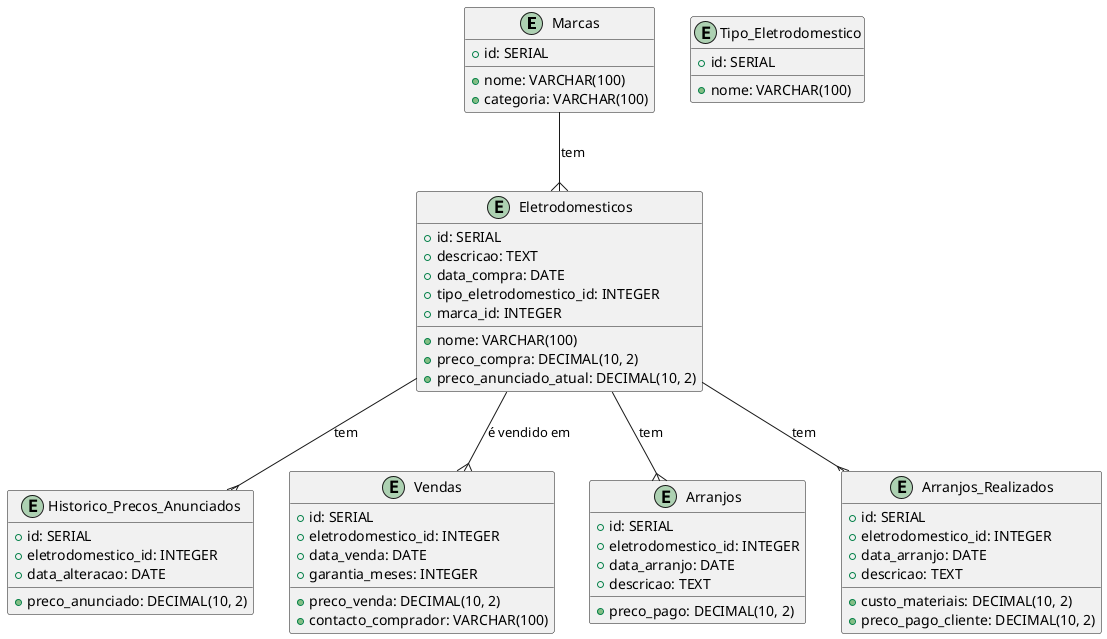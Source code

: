 @startuml

entity "Marcas" as M {
  +id: SERIAL
  +nome: VARCHAR(100)
  +categoria: VARCHAR(100)
}

entity "Tipo_Eletrodomestico" as T {
  +id: SERIAL
  +nome: VARCHAR(100)
}

entity "Eletrodomesticos" as E {
  +id: SERIAL
  +nome: VARCHAR(100)
  +descricao: TEXT
  +data_compra: DATE
  +preco_compra: DECIMAL(10, 2)
  +preco_anunciado_atual: DECIMAL(10, 2)
  +tipo_eletrodomestico_id: INTEGER  
  +marca_id: INTEGER
}

entity "Historico_Precos_Anunciados" as H {
  +id: SERIAL
  +eletrodomestico_id: INTEGER
  +preco_anunciado: DECIMAL(10, 2)
  +data_alteracao: DATE
}

entity "Vendas" as V {
  +id: SERIAL
  +eletrodomestico_id: INTEGER
  +data_venda: DATE
  +preco_venda: DECIMAL(10, 2)
  +garantia_meses: INTEGER
  +contacto_comprador: VARCHAR(100)
}

entity "Arranjos" as A {
  +id: SERIAL
  +eletrodomestico_id: INTEGER
  +data_arranjo: DATE
  +descricao: TEXT
  +preco_pago: DECIMAL(10, 2)
}

entity "Arranjos_Realizados" as AR {
  +id: SERIAL
  +eletrodomestico_id: INTEGER
  +data_arranjo: DATE
  +descricao: TEXT
  +custo_materiais: DECIMAL(10, 2)
  +preco_pago_cliente: DECIMAL(10, 2)
}

M --{ E : "tem"
E --{ H : "tem" 
E --{ V : "é vendido em"
E --{ A : "tem" 
E --{ AR : "tem"

@enduml